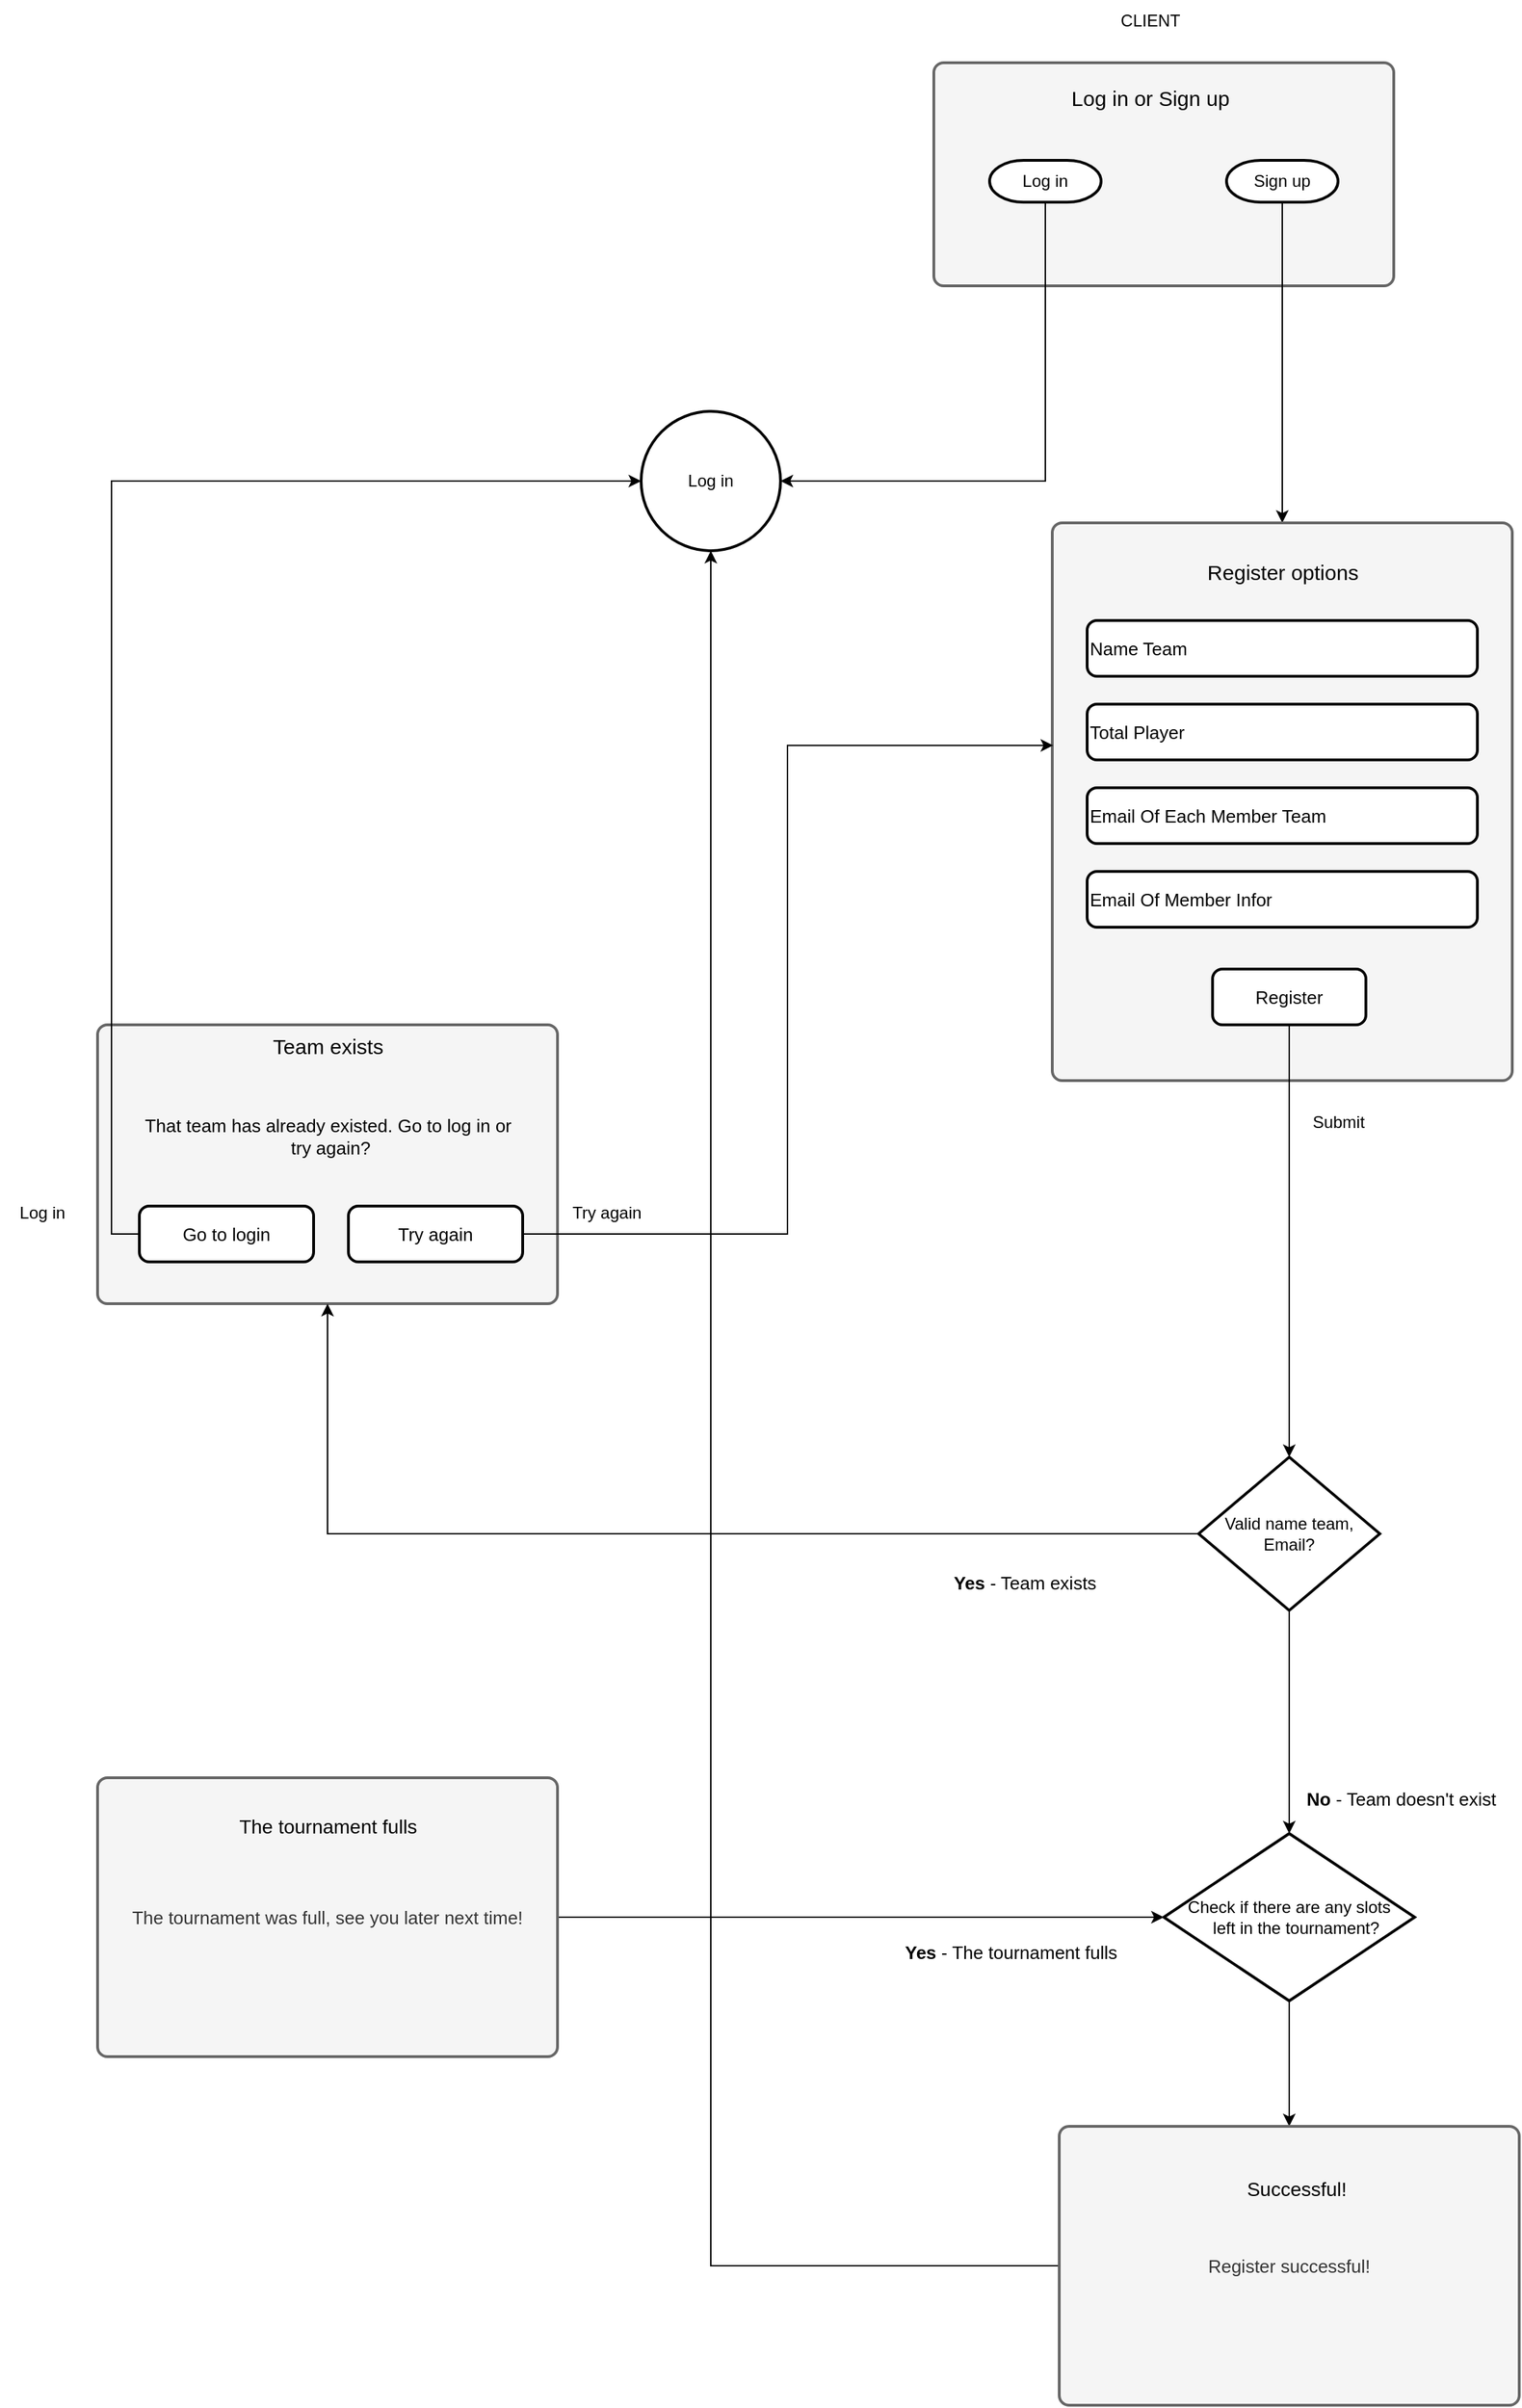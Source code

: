 <mxfile version="21.1.7" type="github">
  <diagram name="Page-1" id="HogwZ_xzicoyX-lNl3AR">
    <mxGraphModel dx="3630" dy="1580" grid="1" gridSize="10" guides="1" tooltips="1" connect="1" arrows="1" fold="1" page="1" pageScale="1" pageWidth="850" pageHeight="1100" math="0" shadow="0">
      <root>
        <mxCell id="0" />
        <mxCell id="1" parent="0" />
        <mxCell id="Yd5CCyOaLlPcEmaI1xvt-1" value="" style="rounded=1;whiteSpace=wrap;html=1;absoluteArcSize=1;arcSize=14;strokeWidth=2;fillColor=#f5f5f5;fontColor=#333333;strokeColor=#666666;" vertex="1" parent="1">
          <mxGeometry x="270" y="70" width="330" height="160" as="geometry" />
        </mxCell>
        <mxCell id="Yd5CCyOaLlPcEmaI1xvt-2" value="CLIENT" style="text;html=1;align=center;verticalAlign=middle;resizable=0;points=[];autosize=1;strokeColor=none;fillColor=none;" vertex="1" parent="1">
          <mxGeometry x="390" y="25" width="70" height="30" as="geometry" />
        </mxCell>
        <mxCell id="Yd5CCyOaLlPcEmaI1xvt-8" style="edgeStyle=orthogonalEdgeStyle;rounded=0;orthogonalLoop=1;jettySize=auto;html=1;exitX=0.5;exitY=1;exitDx=0;exitDy=0;exitPerimeter=0;entryX=1;entryY=0.5;entryDx=0;entryDy=0;entryPerimeter=0;" edge="1" parent="1" source="Yd5CCyOaLlPcEmaI1xvt-3" target="Yd5CCyOaLlPcEmaI1xvt-7">
          <mxGeometry relative="1" as="geometry" />
        </mxCell>
        <mxCell id="Yd5CCyOaLlPcEmaI1xvt-3" value="Log in" style="strokeWidth=2;html=1;shape=mxgraph.flowchart.terminator;whiteSpace=wrap;" vertex="1" parent="1">
          <mxGeometry x="310" y="140" width="80" height="30" as="geometry" />
        </mxCell>
        <mxCell id="Yd5CCyOaLlPcEmaI1xvt-4" value="Log in or Sign up" style="text;html=1;align=center;verticalAlign=middle;resizable=0;points=[];autosize=1;strokeColor=none;fillColor=none;fontSize=15;" vertex="1" parent="1">
          <mxGeometry x="355" y="80" width="140" height="30" as="geometry" />
        </mxCell>
        <mxCell id="Yd5CCyOaLlPcEmaI1xvt-12" style="edgeStyle=orthogonalEdgeStyle;rounded=0;orthogonalLoop=1;jettySize=auto;html=1;exitX=0.5;exitY=1;exitDx=0;exitDy=0;exitPerimeter=0;" edge="1" parent="1" source="Yd5CCyOaLlPcEmaI1xvt-5" target="Yd5CCyOaLlPcEmaI1xvt-10">
          <mxGeometry relative="1" as="geometry" />
        </mxCell>
        <mxCell id="Yd5CCyOaLlPcEmaI1xvt-5" value="Sign up" style="strokeWidth=2;html=1;shape=mxgraph.flowchart.terminator;whiteSpace=wrap;" vertex="1" parent="1">
          <mxGeometry x="480" y="140" width="80" height="30" as="geometry" />
        </mxCell>
        <mxCell id="Yd5CCyOaLlPcEmaI1xvt-7" value="Log in" style="strokeWidth=2;html=1;shape=mxgraph.flowchart.start_2;whiteSpace=wrap;" vertex="1" parent="1">
          <mxGeometry x="60" y="320" width="100" height="100" as="geometry" />
        </mxCell>
        <mxCell id="Yd5CCyOaLlPcEmaI1xvt-10" value="" style="rounded=1;whiteSpace=wrap;html=1;absoluteArcSize=1;arcSize=14;strokeWidth=2;fillColor=#f5f5f5;fontColor=#333333;strokeColor=#666666;" vertex="1" parent="1">
          <mxGeometry x="355" y="400" width="330" height="400" as="geometry" />
        </mxCell>
        <mxCell id="Yd5CCyOaLlPcEmaI1xvt-13" value="Register options" style="text;html=1;align=center;verticalAlign=middle;resizable=0;points=[];autosize=1;strokeColor=none;fillColor=none;fontSize=15;" vertex="1" parent="1">
          <mxGeometry x="455" y="420" width="130" height="30" as="geometry" />
        </mxCell>
        <mxCell id="Yd5CCyOaLlPcEmaI1xvt-14" value="Name Team" style="rounded=1;whiteSpace=wrap;html=1;absoluteArcSize=1;arcSize=14;strokeWidth=2;align=left;fontSize=13;" vertex="1" parent="1">
          <mxGeometry x="380" y="470" width="280" height="40" as="geometry" />
        </mxCell>
        <mxCell id="Yd5CCyOaLlPcEmaI1xvt-15" value="Total Player" style="rounded=1;whiteSpace=wrap;html=1;absoluteArcSize=1;arcSize=14;strokeWidth=2;align=left;fontSize=13;" vertex="1" parent="1">
          <mxGeometry x="380" y="530" width="280" height="40" as="geometry" />
        </mxCell>
        <mxCell id="Yd5CCyOaLlPcEmaI1xvt-16" value="Email Of Each Member Team" style="rounded=1;whiteSpace=wrap;html=1;absoluteArcSize=1;arcSize=14;strokeWidth=2;align=left;fontSize=13;" vertex="1" parent="1">
          <mxGeometry x="380" y="590" width="280" height="40" as="geometry" />
        </mxCell>
        <mxCell id="Yd5CCyOaLlPcEmaI1xvt-33" style="edgeStyle=orthogonalEdgeStyle;rounded=0;orthogonalLoop=1;jettySize=auto;html=1;exitX=0.5;exitY=1;exitDx=0;exitDy=0;" edge="1" parent="1" source="Yd5CCyOaLlPcEmaI1xvt-17" target="Yd5CCyOaLlPcEmaI1xvt-31">
          <mxGeometry relative="1" as="geometry" />
        </mxCell>
        <mxCell id="Yd5CCyOaLlPcEmaI1xvt-17" value="Register" style="rounded=1;whiteSpace=wrap;html=1;absoluteArcSize=1;arcSize=14;strokeWidth=2;fontSize=13;" vertex="1" parent="1">
          <mxGeometry x="470" y="720" width="110" height="40" as="geometry" />
        </mxCell>
        <mxCell id="Yd5CCyOaLlPcEmaI1xvt-19" value="" style="rounded=1;whiteSpace=wrap;html=1;absoluteArcSize=1;arcSize=14;strokeWidth=2;fillColor=#f5f5f5;fontColor=#333333;strokeColor=#666666;" vertex="1" parent="1">
          <mxGeometry x="-330" y="760" width="330" height="200" as="geometry" />
        </mxCell>
        <mxCell id="Yd5CCyOaLlPcEmaI1xvt-20" value="Team exists" style="text;html=1;align=center;verticalAlign=middle;resizable=0;points=[];autosize=1;strokeColor=none;fillColor=none;fontSize=15;" vertex="1" parent="1">
          <mxGeometry x="-215" y="760" width="100" height="30" as="geometry" />
        </mxCell>
        <mxCell id="Yd5CCyOaLlPcEmaI1xvt-26" style="edgeStyle=orthogonalEdgeStyle;rounded=0;orthogonalLoop=1;jettySize=auto;html=1;exitX=1;exitY=0.5;exitDx=0;exitDy=0;entryX=0.002;entryY=0.399;entryDx=0;entryDy=0;entryPerimeter=0;" edge="1" parent="1" source="Yd5CCyOaLlPcEmaI1xvt-21" target="Yd5CCyOaLlPcEmaI1xvt-10">
          <mxGeometry relative="1" as="geometry" />
        </mxCell>
        <mxCell id="Yd5CCyOaLlPcEmaI1xvt-21" value="Try again" style="rounded=1;whiteSpace=wrap;html=1;absoluteArcSize=1;arcSize=14;strokeWidth=2;align=center;fontSize=13;" vertex="1" parent="1">
          <mxGeometry x="-150" y="890" width="125" height="40" as="geometry" />
        </mxCell>
        <mxCell id="Yd5CCyOaLlPcEmaI1xvt-27" style="edgeStyle=orthogonalEdgeStyle;rounded=0;orthogonalLoop=1;jettySize=auto;html=1;exitX=0;exitY=0.5;exitDx=0;exitDy=0;entryX=0;entryY=0.5;entryDx=0;entryDy=0;entryPerimeter=0;" edge="1" parent="1" source="Yd5CCyOaLlPcEmaI1xvt-22" target="Yd5CCyOaLlPcEmaI1xvt-7">
          <mxGeometry relative="1" as="geometry" />
        </mxCell>
        <mxCell id="Yd5CCyOaLlPcEmaI1xvt-22" value="Go to login" style="rounded=1;whiteSpace=wrap;html=1;absoluteArcSize=1;arcSize=14;strokeWidth=2;align=center;fontSize=13;" vertex="1" parent="1">
          <mxGeometry x="-300" y="890" width="125" height="40" as="geometry" />
        </mxCell>
        <mxCell id="Yd5CCyOaLlPcEmaI1xvt-25" value="That team has already existed. Go to log in or&lt;br style=&quot;font-size: 13px;&quot;&gt;&amp;nbsp;try again?" style="text;html=1;align=center;verticalAlign=middle;resizable=0;points=[];autosize=1;strokeColor=none;fillColor=none;fontSize=13;" vertex="1" parent="1">
          <mxGeometry x="-310" y="820" width="290" height="40" as="geometry" />
        </mxCell>
        <mxCell id="Yd5CCyOaLlPcEmaI1xvt-28" value="Log in" style="text;html=1;align=center;verticalAlign=middle;resizable=0;points=[];autosize=1;strokeColor=none;fillColor=none;" vertex="1" parent="1">
          <mxGeometry x="-400" y="880" width="60" height="30" as="geometry" />
        </mxCell>
        <mxCell id="Yd5CCyOaLlPcEmaI1xvt-29" value="Try again" style="text;html=1;align=center;verticalAlign=middle;resizable=0;points=[];autosize=1;strokeColor=none;fillColor=none;" vertex="1" parent="1">
          <mxGeometry y="880" width="70" height="30" as="geometry" />
        </mxCell>
        <mxCell id="Yd5CCyOaLlPcEmaI1xvt-30" value="Email Of Member Infor" style="rounded=1;whiteSpace=wrap;html=1;absoluteArcSize=1;arcSize=14;strokeWidth=2;align=left;fontSize=13;" vertex="1" parent="1">
          <mxGeometry x="380" y="650" width="280" height="40" as="geometry" />
        </mxCell>
        <mxCell id="Yd5CCyOaLlPcEmaI1xvt-35" style="edgeStyle=orthogonalEdgeStyle;rounded=0;orthogonalLoop=1;jettySize=auto;html=1;exitX=0;exitY=0.5;exitDx=0;exitDy=0;exitPerimeter=0;entryX=0.5;entryY=1;entryDx=0;entryDy=0;" edge="1" parent="1" source="Yd5CCyOaLlPcEmaI1xvt-31" target="Yd5CCyOaLlPcEmaI1xvt-19">
          <mxGeometry relative="1" as="geometry" />
        </mxCell>
        <mxCell id="Yd5CCyOaLlPcEmaI1xvt-38" style="edgeStyle=orthogonalEdgeStyle;rounded=0;orthogonalLoop=1;jettySize=auto;html=1;exitX=0.5;exitY=1;exitDx=0;exitDy=0;exitPerimeter=0;" edge="1" parent="1" source="Yd5CCyOaLlPcEmaI1xvt-31" target="Yd5CCyOaLlPcEmaI1xvt-37">
          <mxGeometry relative="1" as="geometry" />
        </mxCell>
        <mxCell id="Yd5CCyOaLlPcEmaI1xvt-31" value="Valid name team,&lt;br&gt;Email?" style="strokeWidth=2;html=1;shape=mxgraph.flowchart.decision;whiteSpace=wrap;" vertex="1" parent="1">
          <mxGeometry x="460" y="1070" width="130" height="110" as="geometry" />
        </mxCell>
        <mxCell id="Yd5CCyOaLlPcEmaI1xvt-34" value="Submit" style="text;html=1;align=center;verticalAlign=middle;resizable=0;points=[];autosize=1;strokeColor=none;fillColor=none;" vertex="1" parent="1">
          <mxGeometry x="530" y="815" width="60" height="30" as="geometry" />
        </mxCell>
        <mxCell id="Yd5CCyOaLlPcEmaI1xvt-36" value="&lt;b style=&quot;font-size: 13px;&quot;&gt;Yes&lt;/b&gt; - Team exists" style="text;html=1;align=center;verticalAlign=middle;resizable=0;points=[];autosize=1;strokeColor=none;fillColor=none;fontSize=13;" vertex="1" parent="1">
          <mxGeometry x="270" y="1145" width="130" height="30" as="geometry" />
        </mxCell>
        <mxCell id="Yd5CCyOaLlPcEmaI1xvt-46" style="edgeStyle=orthogonalEdgeStyle;rounded=0;orthogonalLoop=1;jettySize=auto;html=1;exitX=0.5;exitY=1;exitDx=0;exitDy=0;exitPerimeter=0;" edge="1" parent="1" source="Yd5CCyOaLlPcEmaI1xvt-37" target="Yd5CCyOaLlPcEmaI1xvt-44">
          <mxGeometry relative="1" as="geometry" />
        </mxCell>
        <mxCell id="Yd5CCyOaLlPcEmaI1xvt-37" value="Check if there are any slots &lt;br&gt;&amp;nbsp; &amp;nbsp;left in the tournament?" style="strokeWidth=2;html=1;shape=mxgraph.flowchart.decision;whiteSpace=wrap;" vertex="1" parent="1">
          <mxGeometry x="435" y="1340" width="180" height="120" as="geometry" />
        </mxCell>
        <mxCell id="Yd5CCyOaLlPcEmaI1xvt-39" value="&lt;b&gt;No&lt;/b&gt;&amp;nbsp;- Team doesn&#39;t exist" style="text;html=1;align=center;verticalAlign=middle;resizable=0;points=[];autosize=1;strokeColor=none;fillColor=none;fontSize=13;" vertex="1" parent="1">
          <mxGeometry x="525" y="1300" width="160" height="30" as="geometry" />
        </mxCell>
        <mxCell id="Yd5CCyOaLlPcEmaI1xvt-42" style="edgeStyle=orthogonalEdgeStyle;rounded=0;orthogonalLoop=1;jettySize=auto;html=1;exitX=1;exitY=0.5;exitDx=0;exitDy=0;entryX=0;entryY=0.5;entryDx=0;entryDy=0;entryPerimeter=0;" edge="1" parent="1" source="Yd5CCyOaLlPcEmaI1xvt-40" target="Yd5CCyOaLlPcEmaI1xvt-37">
          <mxGeometry relative="1" as="geometry" />
        </mxCell>
        <mxCell id="Yd5CCyOaLlPcEmaI1xvt-40" value="&lt;font style=&quot;font-size: 13px;&quot;&gt;The tournament was full, see you later next time!&lt;/font&gt;" style="rounded=1;whiteSpace=wrap;html=1;absoluteArcSize=1;arcSize=14;strokeWidth=2;fillColor=#f5f5f5;fontColor=#333333;strokeColor=#666666;" vertex="1" parent="1">
          <mxGeometry x="-330" y="1300" width="330" height="200" as="geometry" />
        </mxCell>
        <mxCell id="Yd5CCyOaLlPcEmaI1xvt-41" value="&lt;font style=&quot;font-size: 14px;&quot;&gt;The tournament fulls&lt;/font&gt;" style="text;html=1;align=center;verticalAlign=middle;resizable=0;points=[];autosize=1;strokeColor=none;fillColor=none;" vertex="1" parent="1">
          <mxGeometry x="-240" y="1320" width="150" height="30" as="geometry" />
        </mxCell>
        <mxCell id="Yd5CCyOaLlPcEmaI1xvt-43" value="&lt;b style=&quot;font-size: 13px;&quot;&gt;Yes&lt;/b&gt; - The tournament fulls" style="text;html=1;align=center;verticalAlign=middle;resizable=0;points=[];autosize=1;strokeColor=none;fillColor=none;fontSize=13;" vertex="1" parent="1">
          <mxGeometry x="235" y="1410" width="180" height="30" as="geometry" />
        </mxCell>
        <mxCell id="Yd5CCyOaLlPcEmaI1xvt-47" style="edgeStyle=orthogonalEdgeStyle;rounded=0;orthogonalLoop=1;jettySize=auto;html=1;exitX=0;exitY=0.5;exitDx=0;exitDy=0;entryX=0.5;entryY=1;entryDx=0;entryDy=0;entryPerimeter=0;" edge="1" parent="1" source="Yd5CCyOaLlPcEmaI1xvt-44" target="Yd5CCyOaLlPcEmaI1xvt-7">
          <mxGeometry relative="1" as="geometry" />
        </mxCell>
        <mxCell id="Yd5CCyOaLlPcEmaI1xvt-44" value="&lt;font style=&quot;font-size: 13px;&quot;&gt;Register successful!&lt;/font&gt;" style="rounded=1;whiteSpace=wrap;html=1;absoluteArcSize=1;arcSize=14;strokeWidth=2;fillColor=#f5f5f5;fontColor=#333333;strokeColor=#666666;" vertex="1" parent="1">
          <mxGeometry x="360" y="1550" width="330" height="200" as="geometry" />
        </mxCell>
        <mxCell id="Yd5CCyOaLlPcEmaI1xvt-45" value="&lt;font style=&quot;font-size: 14px;&quot;&gt;Successful!&lt;/font&gt;" style="text;html=1;align=center;verticalAlign=middle;resizable=0;points=[];autosize=1;strokeColor=none;fillColor=none;" vertex="1" parent="1">
          <mxGeometry x="480" y="1580" width="100" height="30" as="geometry" />
        </mxCell>
      </root>
    </mxGraphModel>
  </diagram>
</mxfile>
